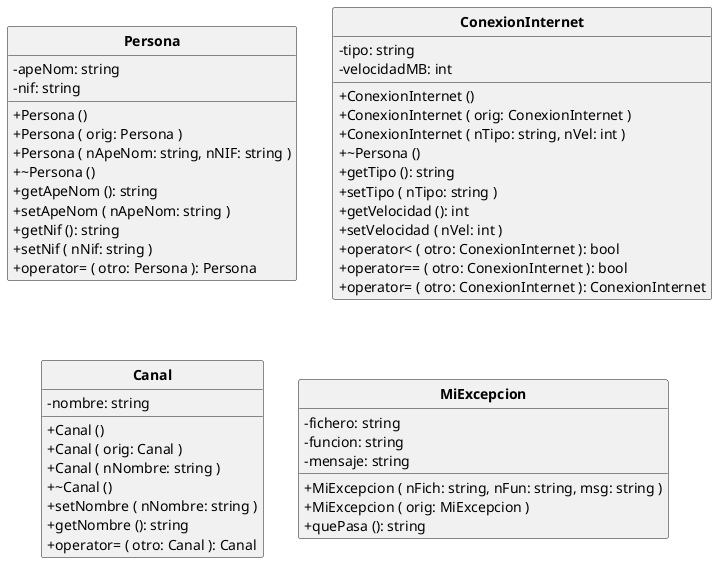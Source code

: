 @startuml

hide circle
skinparam classattributeiconsize 0
skinparam classFontStyle bold

class Persona {
 - apeNom: string
 - nif: string
 + Persona ()
 + Persona ( orig: Persona )
 + Persona ( nApeNom: string, nNIF: string )
 + ~Persona ()
 + getApeNom (): string
 + setApeNom ( nApeNom: string )
 + getNif (): string
 + setNif ( nNif: string )
 + operator= ( otro: Persona ): Persona
}

class ConexionInternet {
 - tipo: string
 - velocidadMB: int
 + ConexionInternet ()
 + ConexionInternet ( orig: ConexionInternet )
 + ConexionInternet ( nTipo: string, nVel: int )
 + ~Persona ()
 + getTipo (): string
 + setTipo ( nTipo: string )
 + getVelocidad (): int
 + setVelocidad ( nVel: int )
 + operator< ( otro: ConexionInternet ): bool
 + operator== ( otro: ConexionInternet ): bool
 + operator= ( otro: ConexionInternet ): ConexionInternet
}

class Canal {
 - nombre: string
 + Canal ()
 + Canal ( orig: Canal )
 + Canal ( nNombre: string )
 + ~Canal ()
 + setNombre ( nNombre: string )
 + getNombre (): string
 + operator= ( otro: Canal ): Canal
}

class MiExcepcion{
 - fichero: string
 - funcion: string
 - mensaje: string
 + MiExcepcion ( nFich: string, nFun: string, msg: string )
 + MiExcepcion ( orig: MiExcepcion )
 + quePasa (): string
}

@enduml